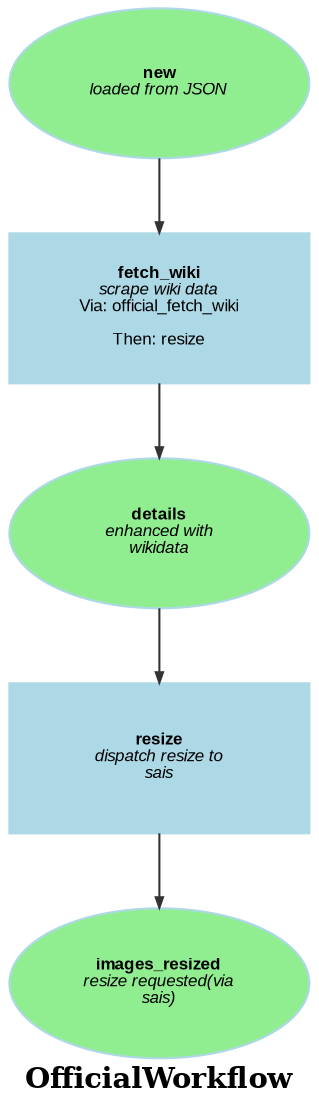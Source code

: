 digraph workflow {
  ratio="compress" rankdir="TB" label=<<B>OfficialWorkflow</B>>
  node [fontsize="8" fontname="Arial" color="lightBlue" style="filled" fixedsize="false" width="2" height="1"];
  edge [fontsize="7" fontname="Arial" color="#333333" arrowhead="normal" arrowsize="0.5"];

  place_new [label=<<B>new</B><BR/><I>loaded from JSON</I>>, shape=oval fillcolor="lightgreen" style="filled"];
  place_details [label=<<B>details</B><BR/><I>enhanced with<BR/>wikidata</I>>, shape=oval fillcolor="lightgreen" style="filled"];
  place_images_resized [label=<<B>images_resized</B><BR/><I>resize requested(via<BR/>sais)</I>>, shape=oval fillcolor="lightgreen" style="filled"];
  transition_0 [label=<<B>fetch_wiki</B><BR/><I>scrape wiki data</I><BR/>Via: official_fetch_wiki<BR/><BR/>Then: resize>, shape="box" regular=""];
  transition_1 [label=<<B>resize</B><BR/><I>dispatch resize to<BR/>sais</I>>, shape="box" regular=""];
  place_new -> transition_0 [style="solid", comment="new"];
  transition_0 -> place_details [style="solid"];
  place_details -> transition_1 [style="solid", comment="details"];
  transition_1 -> place_images_resized [style="solid"];
}
